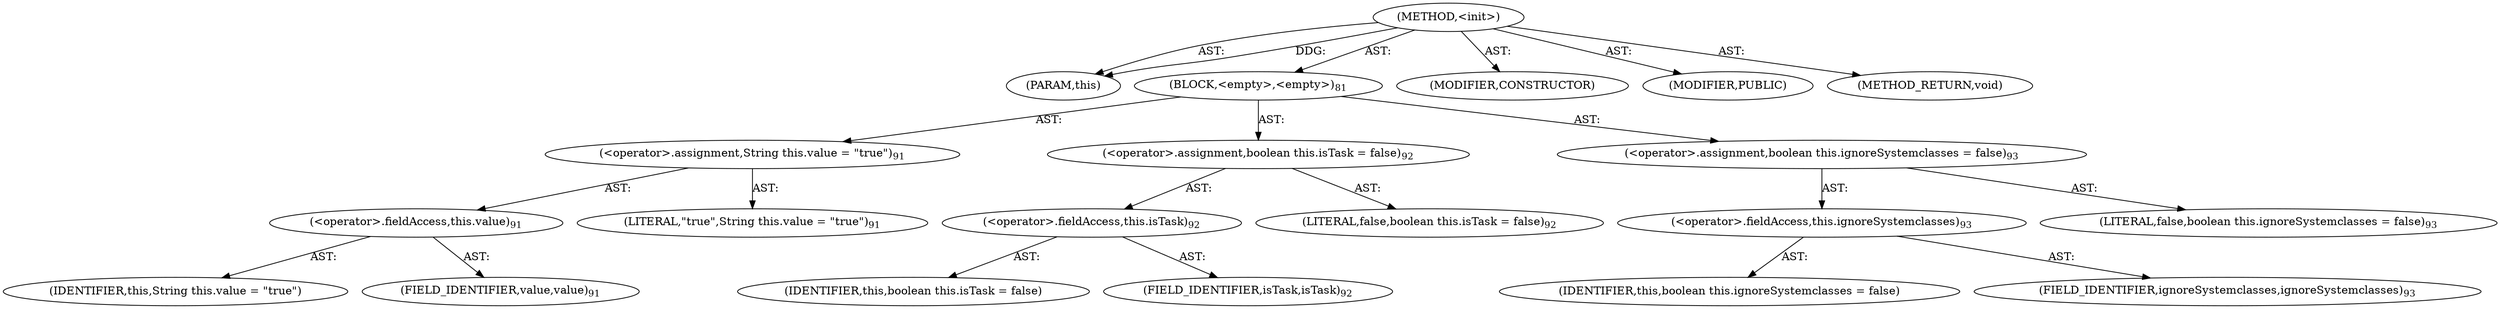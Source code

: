 digraph "&lt;init&gt;" {  
"111669149720" [label = <(METHOD,&lt;init&gt;)> ]
"115964117030" [label = <(PARAM,this)> ]
"25769803871" [label = <(BLOCK,&lt;empty&gt;,&lt;empty&gt;)<SUB>81</SUB>> ]
"30064771435" [label = <(&lt;operator&gt;.assignment,String this.value = &quot;true&quot;)<SUB>91</SUB>> ]
"30064771436" [label = <(&lt;operator&gt;.fieldAccess,this.value)<SUB>91</SUB>> ]
"68719476998" [label = <(IDENTIFIER,this,String this.value = &quot;true&quot;)> ]
"55834574949" [label = <(FIELD_IDENTIFIER,value,value)<SUB>91</SUB>> ]
"90194313317" [label = <(LITERAL,&quot;true&quot;,String this.value = &quot;true&quot;)<SUB>91</SUB>> ]
"30064771437" [label = <(&lt;operator&gt;.assignment,boolean this.isTask = false)<SUB>92</SUB>> ]
"30064771438" [label = <(&lt;operator&gt;.fieldAccess,this.isTask)<SUB>92</SUB>> ]
"68719476999" [label = <(IDENTIFIER,this,boolean this.isTask = false)> ]
"55834574950" [label = <(FIELD_IDENTIFIER,isTask,isTask)<SUB>92</SUB>> ]
"90194313318" [label = <(LITERAL,false,boolean this.isTask = false)<SUB>92</SUB>> ]
"30064771439" [label = <(&lt;operator&gt;.assignment,boolean this.ignoreSystemclasses = false)<SUB>93</SUB>> ]
"30064771440" [label = <(&lt;operator&gt;.fieldAccess,this.ignoreSystemclasses)<SUB>93</SUB>> ]
"68719477000" [label = <(IDENTIFIER,this,boolean this.ignoreSystemclasses = false)> ]
"55834574951" [label = <(FIELD_IDENTIFIER,ignoreSystemclasses,ignoreSystemclasses)<SUB>93</SUB>> ]
"90194313319" [label = <(LITERAL,false,boolean this.ignoreSystemclasses = false)<SUB>93</SUB>> ]
"133143986237" [label = <(MODIFIER,CONSTRUCTOR)> ]
"133143986238" [label = <(MODIFIER,PUBLIC)> ]
"128849018904" [label = <(METHOD_RETURN,void)> ]
  "111669149720" -> "115964117030"  [ label = "AST: "] 
  "111669149720" -> "25769803871"  [ label = "AST: "] 
  "111669149720" -> "133143986237"  [ label = "AST: "] 
  "111669149720" -> "133143986238"  [ label = "AST: "] 
  "111669149720" -> "128849018904"  [ label = "AST: "] 
  "25769803871" -> "30064771435"  [ label = "AST: "] 
  "25769803871" -> "30064771437"  [ label = "AST: "] 
  "25769803871" -> "30064771439"  [ label = "AST: "] 
  "30064771435" -> "30064771436"  [ label = "AST: "] 
  "30064771435" -> "90194313317"  [ label = "AST: "] 
  "30064771436" -> "68719476998"  [ label = "AST: "] 
  "30064771436" -> "55834574949"  [ label = "AST: "] 
  "30064771437" -> "30064771438"  [ label = "AST: "] 
  "30064771437" -> "90194313318"  [ label = "AST: "] 
  "30064771438" -> "68719476999"  [ label = "AST: "] 
  "30064771438" -> "55834574950"  [ label = "AST: "] 
  "30064771439" -> "30064771440"  [ label = "AST: "] 
  "30064771439" -> "90194313319"  [ label = "AST: "] 
  "30064771440" -> "68719477000"  [ label = "AST: "] 
  "30064771440" -> "55834574951"  [ label = "AST: "] 
  "111669149720" -> "115964117030"  [ label = "DDG: "] 
}
